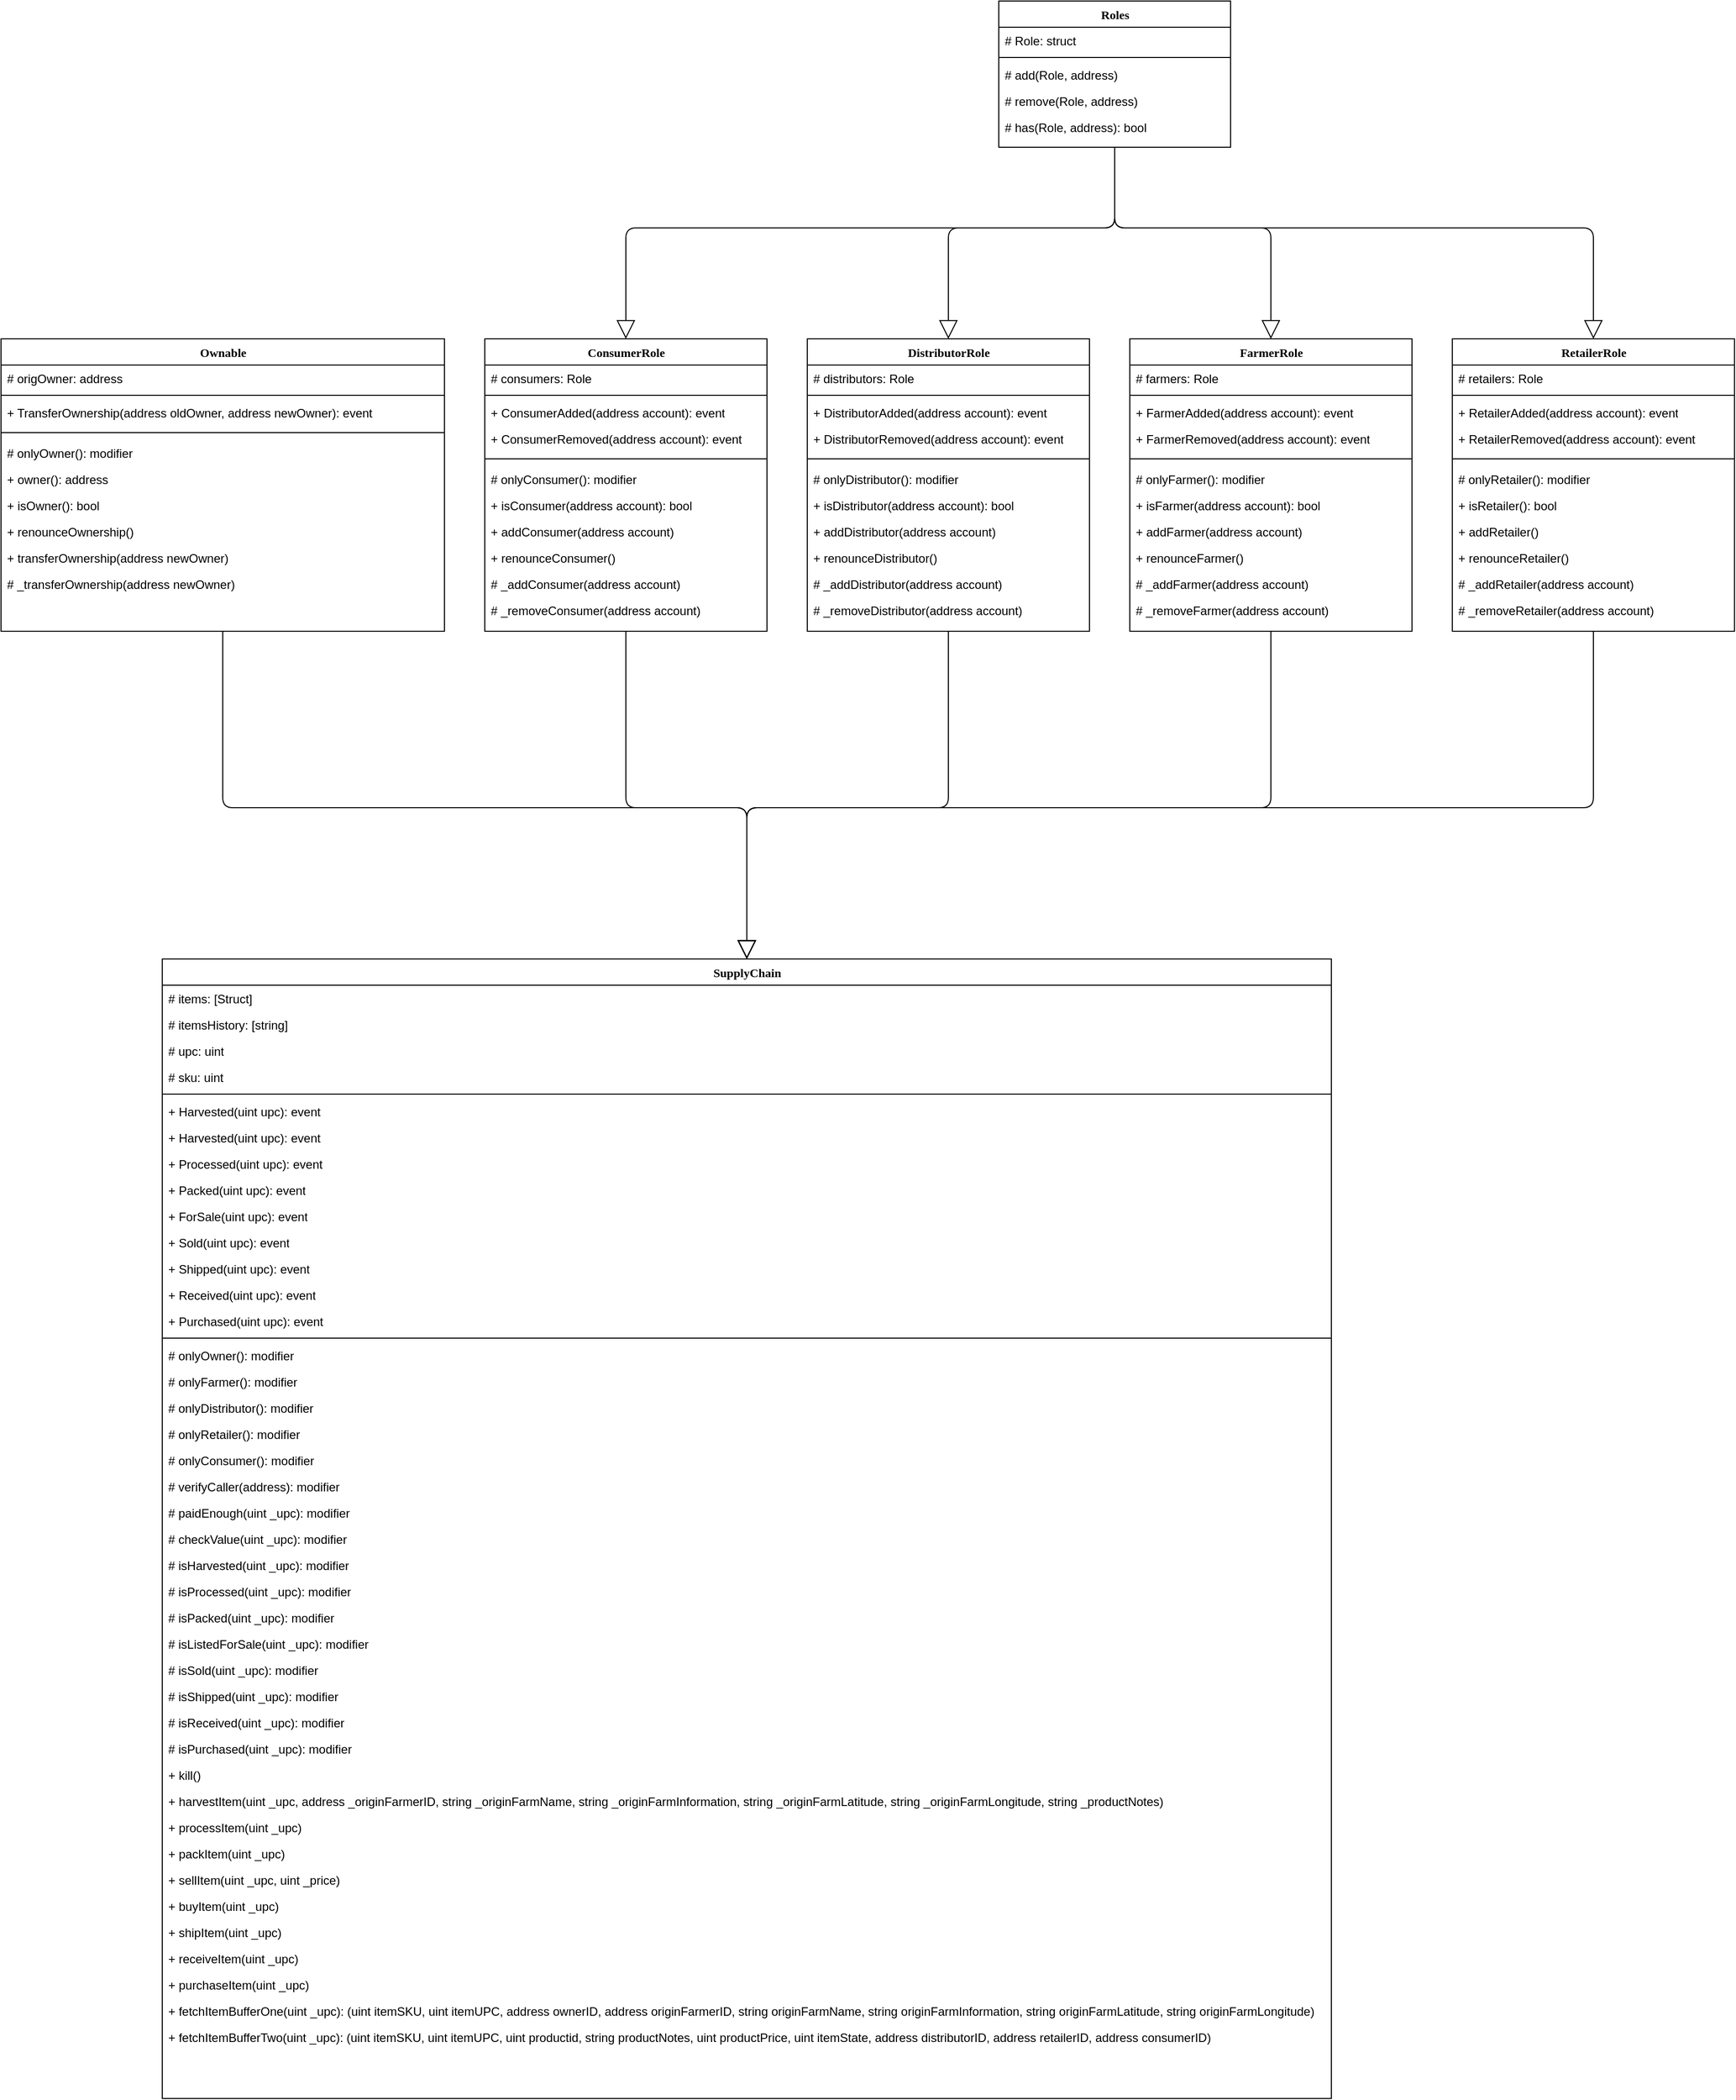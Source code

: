 <mxfile version="20.7.4" type="device"><diagram name="Page-1" id="9f46799a-70d6-7492-0946-bef42562c5a5"><mxGraphModel dx="1290" dy="1441" grid="1" gridSize="10" guides="1" tooltips="1" connect="1" arrows="1" fold="1" page="1" pageScale="1" pageWidth="1100" pageHeight="850" background="none" math="0" shadow="0"><root><mxCell id="0"/><mxCell id="1" parent="0"/><mxCell id="78961159f06e98e8-17" value="Ownable" style="swimlane;html=1;fontStyle=1;align=center;verticalAlign=top;childLayout=stackLayout;horizontal=1;startSize=26;horizontalStack=0;resizeParent=1;resizeLast=0;collapsible=1;marginBottom=0;swimlaneFillColor=#ffffff;rounded=0;shadow=0;comic=0;labelBackgroundColor=none;strokeWidth=1;fillColor=none;fontFamily=Verdana;fontSize=12" parent="1" vertex="1"><mxGeometry x="40" y="-465" width="440" height="290" as="geometry"/></mxCell><mxCell id="78961159f06e98e8-21" value="# origOwner: address" style="text;html=1;strokeColor=none;fillColor=none;align=left;verticalAlign=top;spacingLeft=4;spacingRight=4;whiteSpace=wrap;overflow=hidden;rotatable=0;points=[[0,0.5],[1,0.5]];portConstraint=eastwest;" parent="78961159f06e98e8-17" vertex="1"><mxGeometry y="26" width="440" height="26" as="geometry"/></mxCell><mxCell id="78961159f06e98e8-19" value="" style="line;html=1;strokeWidth=1;fillColor=none;align=left;verticalAlign=middle;spacingTop=-1;spacingLeft=3;spacingRight=3;rotatable=0;labelPosition=right;points=[];portConstraint=eastwest;" parent="78961159f06e98e8-17" vertex="1"><mxGeometry y="52" width="440" height="8" as="geometry"/></mxCell><mxCell id="87hag9-0chrIE-QYk-2K-9" value="+ TransferOwnership(address oldOwner, address newOwner): event" style="text;html=1;strokeColor=none;fillColor=none;align=left;verticalAlign=top;spacingLeft=4;spacingRight=4;whiteSpace=wrap;overflow=hidden;rotatable=0;points=[[0,0.5],[1,0.5]];portConstraint=eastwest;" parent="78961159f06e98e8-17" vertex="1"><mxGeometry y="60" width="440" height="26" as="geometry"/></mxCell><mxCell id="87hag9-0chrIE-QYk-2K-8" value="" style="line;html=1;strokeWidth=1;fillColor=none;align=left;verticalAlign=middle;spacingTop=-1;spacingLeft=3;spacingRight=3;rotatable=0;labelPosition=right;points=[];portConstraint=eastwest;" parent="78961159f06e98e8-17" vertex="1"><mxGeometry y="86" width="440" height="14" as="geometry"/></mxCell><mxCell id="87hag9-0chrIE-QYk-2K-7" value="# onlyOwner():&amp;nbsp;modifier" style="text;html=1;strokeColor=none;fillColor=none;align=left;verticalAlign=top;spacingLeft=4;spacingRight=4;whiteSpace=wrap;overflow=hidden;rotatable=0;points=[[0,0.5],[1,0.5]];portConstraint=eastwest;" parent="78961159f06e98e8-17" vertex="1"><mxGeometry y="100" width="440" height="26" as="geometry"/></mxCell><mxCell id="78961159f06e98e8-20" value="+ owner(): address" style="text;html=1;strokeColor=none;fillColor=none;align=left;verticalAlign=top;spacingLeft=4;spacingRight=4;whiteSpace=wrap;overflow=hidden;rotatable=0;points=[[0,0.5],[1,0.5]];portConstraint=eastwest;" parent="78961159f06e98e8-17" vertex="1"><mxGeometry y="126" width="440" height="26" as="geometry"/></mxCell><mxCell id="78961159f06e98e8-27" value="+ isOwner(): bool" style="text;html=1;strokeColor=none;fillColor=none;align=left;verticalAlign=top;spacingLeft=4;spacingRight=4;whiteSpace=wrap;overflow=hidden;rotatable=0;points=[[0,0.5],[1,0.5]];portConstraint=eastwest;" parent="78961159f06e98e8-17" vertex="1"><mxGeometry y="152" width="440" height="26" as="geometry"/></mxCell><mxCell id="opkKrpYxssbkpAQsFRLD-1" value="+ renounceOwnership()" style="text;html=1;strokeColor=none;fillColor=none;align=left;verticalAlign=top;spacingLeft=4;spacingRight=4;whiteSpace=wrap;overflow=hidden;rotatable=0;points=[[0,0.5],[1,0.5]];portConstraint=eastwest;" parent="78961159f06e98e8-17" vertex="1"><mxGeometry y="178" width="440" height="26" as="geometry"/></mxCell><mxCell id="opkKrpYxssbkpAQsFRLD-2" value="+ transferOwnership(address newOwner)" style="text;html=1;strokeColor=none;fillColor=none;align=left;verticalAlign=top;spacingLeft=4;spacingRight=4;whiteSpace=wrap;overflow=hidden;rotatable=0;points=[[0,0.5],[1,0.5]];portConstraint=eastwest;" parent="78961159f06e98e8-17" vertex="1"><mxGeometry y="204" width="440" height="26" as="geometry"/></mxCell><mxCell id="5kF5opR2sr4dVP_VzA_H-4" value="# _transferOwnership(address newOwner)" style="text;html=1;strokeColor=none;fillColor=none;align=left;verticalAlign=top;spacingLeft=4;spacingRight=4;whiteSpace=wrap;overflow=hidden;rotatable=0;points=[[0,0.5],[1,0.5]];portConstraint=eastwest;" parent="78961159f06e98e8-17" vertex="1"><mxGeometry y="230" width="440" height="26" as="geometry"/></mxCell><mxCell id="78961159f06e98e8-30" value="SupplyChain" style="swimlane;html=1;fontStyle=1;align=center;verticalAlign=top;childLayout=stackLayout;horizontal=1;startSize=26;horizontalStack=0;resizeParent=1;resizeLast=0;collapsible=1;marginBottom=0;swimlaneFillColor=#ffffff;rounded=0;shadow=0;comic=0;labelBackgroundColor=none;strokeWidth=1;fillColor=none;fontFamily=Verdana;fontSize=12" parent="1" vertex="1"><mxGeometry x="200" y="150" width="1160" height="1130" as="geometry"/></mxCell><mxCell id="78961159f06e98e8-31" value="# items: [Struct]" style="text;html=1;strokeColor=none;fillColor=none;align=left;verticalAlign=top;spacingLeft=4;spacingRight=4;whiteSpace=wrap;overflow=hidden;rotatable=0;points=[[0,0.5],[1,0.5]];portConstraint=eastwest;" parent="78961159f06e98e8-30" vertex="1"><mxGeometry y="26" width="1160" height="26" as="geometry"/></mxCell><mxCell id="78961159f06e98e8-32" value="# itemsHistory: [string]" style="text;html=1;strokeColor=none;fillColor=none;align=left;verticalAlign=top;spacingLeft=4;spacingRight=4;whiteSpace=wrap;overflow=hidden;rotatable=0;points=[[0,0.5],[1,0.5]];portConstraint=eastwest;" parent="78961159f06e98e8-30" vertex="1"><mxGeometry y="52" width="1160" height="26" as="geometry"/></mxCell><mxCell id="87hag9-0chrIE-QYk-2K-99" value="# upc: uint" style="text;html=1;strokeColor=none;fillColor=none;align=left;verticalAlign=top;spacingLeft=4;spacingRight=4;whiteSpace=wrap;overflow=hidden;rotatable=0;points=[[0,0.5],[1,0.5]];portConstraint=eastwest;" parent="78961159f06e98e8-30" vertex="1"><mxGeometry y="78" width="1160" height="26" as="geometry"/></mxCell><mxCell id="87hag9-0chrIE-QYk-2K-101" value="# sku: uint" style="text;html=1;strokeColor=none;fillColor=none;align=left;verticalAlign=top;spacingLeft=4;spacingRight=4;whiteSpace=wrap;overflow=hidden;rotatable=0;points=[[0,0.5],[1,0.5]];portConstraint=eastwest;" parent="78961159f06e98e8-30" vertex="1"><mxGeometry y="104" width="1160" height="26" as="geometry"/></mxCell><mxCell id="78961159f06e98e8-38" value="" style="line;html=1;strokeWidth=1;fillColor=none;align=left;verticalAlign=middle;spacingTop=-1;spacingLeft=3;spacingRight=3;rotatable=0;labelPosition=right;points=[];portConstraint=eastwest;" parent="78961159f06e98e8-30" vertex="1"><mxGeometry y="130" width="1160" height="8" as="geometry"/></mxCell><mxCell id="87hag9-0chrIE-QYk-2K-100" value="+ Harvested(uint upc): event" style="text;html=1;strokeColor=none;fillColor=none;align=left;verticalAlign=top;spacingLeft=4;spacingRight=4;whiteSpace=wrap;overflow=hidden;rotatable=0;points=[[0,0.5],[1,0.5]];portConstraint=eastwest;" parent="78961159f06e98e8-30" vertex="1"><mxGeometry y="138" width="1160" height="26" as="geometry"/></mxCell><mxCell id="87hag9-0chrIE-QYk-2K-71" value="+ Harvested(uint upc): event" style="text;html=1;strokeColor=none;fillColor=none;align=left;verticalAlign=top;spacingLeft=4;spacingRight=4;whiteSpace=wrap;overflow=hidden;rotatable=0;points=[[0,0.5],[1,0.5]];portConstraint=eastwest;" parent="78961159f06e98e8-30" vertex="1"><mxGeometry y="164" width="1160" height="26" as="geometry"/></mxCell><mxCell id="87hag9-0chrIE-QYk-2K-72" value="+ Processed(uint upc): event" style="text;html=1;strokeColor=none;fillColor=none;align=left;verticalAlign=top;spacingLeft=4;spacingRight=4;whiteSpace=wrap;overflow=hidden;rotatable=0;points=[[0,0.5],[1,0.5]];portConstraint=eastwest;" parent="78961159f06e98e8-30" vertex="1"><mxGeometry y="190" width="1160" height="26" as="geometry"/></mxCell><mxCell id="87hag9-0chrIE-QYk-2K-73" value="+ Packed(uint upc): event" style="text;html=1;strokeColor=none;fillColor=none;align=left;verticalAlign=top;spacingLeft=4;spacingRight=4;whiteSpace=wrap;overflow=hidden;rotatable=0;points=[[0,0.5],[1,0.5]];portConstraint=eastwest;" parent="78961159f06e98e8-30" vertex="1"><mxGeometry y="216" width="1160" height="26" as="geometry"/></mxCell><mxCell id="87hag9-0chrIE-QYk-2K-74" value="+ ForSale(uint upc): event" style="text;html=1;strokeColor=none;fillColor=none;align=left;verticalAlign=top;spacingLeft=4;spacingRight=4;whiteSpace=wrap;overflow=hidden;rotatable=0;points=[[0,0.5],[1,0.5]];portConstraint=eastwest;" parent="78961159f06e98e8-30" vertex="1"><mxGeometry y="242" width="1160" height="26" as="geometry"/></mxCell><mxCell id="87hag9-0chrIE-QYk-2K-75" value="+ Sold(uint upc): event" style="text;html=1;strokeColor=none;fillColor=none;align=left;verticalAlign=top;spacingLeft=4;spacingRight=4;whiteSpace=wrap;overflow=hidden;rotatable=0;points=[[0,0.5],[1,0.5]];portConstraint=eastwest;" parent="78961159f06e98e8-30" vertex="1"><mxGeometry y="268" width="1160" height="26" as="geometry"/></mxCell><mxCell id="87hag9-0chrIE-QYk-2K-76" value="+ Shipped(uint upc): event" style="text;html=1;strokeColor=none;fillColor=none;align=left;verticalAlign=top;spacingLeft=4;spacingRight=4;whiteSpace=wrap;overflow=hidden;rotatable=0;points=[[0,0.5],[1,0.5]];portConstraint=eastwest;" parent="78961159f06e98e8-30" vertex="1"><mxGeometry y="294" width="1160" height="26" as="geometry"/></mxCell><mxCell id="87hag9-0chrIE-QYk-2K-77" value="+ Received(uint upc): event" style="text;html=1;strokeColor=none;fillColor=none;align=left;verticalAlign=top;spacingLeft=4;spacingRight=4;whiteSpace=wrap;overflow=hidden;rotatable=0;points=[[0,0.5],[1,0.5]];portConstraint=eastwest;" parent="78961159f06e98e8-30" vertex="1"><mxGeometry y="320" width="1160" height="26" as="geometry"/></mxCell><mxCell id="87hag9-0chrIE-QYk-2K-78" value="+ Purchased(uint upc): event" style="text;html=1;strokeColor=none;fillColor=none;align=left;verticalAlign=top;spacingLeft=4;spacingRight=4;whiteSpace=wrap;overflow=hidden;rotatable=0;points=[[0,0.5],[1,0.5]];portConstraint=eastwest;" parent="78961159f06e98e8-30" vertex="1"><mxGeometry y="346" width="1160" height="26" as="geometry"/></mxCell><mxCell id="87hag9-0chrIE-QYk-2K-70" value="" style="line;html=1;strokeWidth=1;fillColor=none;align=left;verticalAlign=middle;spacingTop=-1;spacingLeft=3;spacingRight=3;rotatable=0;labelPosition=right;points=[];portConstraint=eastwest;" parent="78961159f06e98e8-30" vertex="1"><mxGeometry y="372" width="1160" height="8" as="geometry"/></mxCell><mxCell id="87hag9-0chrIE-QYk-2K-79" value="# onlyOwner():&amp;nbsp;modifier" style="text;html=1;strokeColor=none;fillColor=none;align=left;verticalAlign=top;spacingLeft=4;spacingRight=4;whiteSpace=wrap;overflow=hidden;rotatable=0;points=[[0,0.5],[1,0.5]];portConstraint=eastwest;" parent="78961159f06e98e8-30" vertex="1"><mxGeometry y="380" width="1160" height="26" as="geometry"/></mxCell><mxCell id="87hag9-0chrIE-QYk-2K-80" value="# onlyFarmer():&amp;nbsp;modifier" style="text;html=1;strokeColor=none;fillColor=none;align=left;verticalAlign=top;spacingLeft=4;spacingRight=4;whiteSpace=wrap;overflow=hidden;rotatable=0;points=[[0,0.5],[1,0.5]];portConstraint=eastwest;" parent="78961159f06e98e8-30" vertex="1"><mxGeometry y="406" width="1160" height="26" as="geometry"/></mxCell><mxCell id="87hag9-0chrIE-QYk-2K-81" value="# onlyDistributor():&amp;nbsp;modifier" style="text;html=1;strokeColor=none;fillColor=none;align=left;verticalAlign=top;spacingLeft=4;spacingRight=4;whiteSpace=wrap;overflow=hidden;rotatable=0;points=[[0,0.5],[1,0.5]];portConstraint=eastwest;" parent="78961159f06e98e8-30" vertex="1"><mxGeometry y="432" width="1160" height="26" as="geometry"/></mxCell><mxCell id="87hag9-0chrIE-QYk-2K-82" value="# onlyRetailer():&amp;nbsp;modifier" style="text;html=1;strokeColor=none;fillColor=none;align=left;verticalAlign=top;spacingLeft=4;spacingRight=4;whiteSpace=wrap;overflow=hidden;rotatable=0;points=[[0,0.5],[1,0.5]];portConstraint=eastwest;" parent="78961159f06e98e8-30" vertex="1"><mxGeometry y="458" width="1160" height="26" as="geometry"/></mxCell><mxCell id="87hag9-0chrIE-QYk-2K-83" value="# onlyConsumer():&amp;nbsp;modifier" style="text;html=1;strokeColor=none;fillColor=none;align=left;verticalAlign=top;spacingLeft=4;spacingRight=4;whiteSpace=wrap;overflow=hidden;rotatable=0;points=[[0,0.5],[1,0.5]];portConstraint=eastwest;" parent="78961159f06e98e8-30" vertex="1"><mxGeometry y="484" width="1160" height="26" as="geometry"/></mxCell><mxCell id="87hag9-0chrIE-QYk-2K-84" value="# verifyCaller(address):&amp;nbsp;modifier" style="text;html=1;strokeColor=none;fillColor=none;align=left;verticalAlign=top;spacingLeft=4;spacingRight=4;whiteSpace=wrap;overflow=hidden;rotatable=0;points=[[0,0.5],[1,0.5]];portConstraint=eastwest;" parent="78961159f06e98e8-30" vertex="1"><mxGeometry y="510" width="1160" height="26" as="geometry"/></mxCell><mxCell id="87hag9-0chrIE-QYk-2K-85" value="# paidEnough(uint _upc):&amp;nbsp;modifier" style="text;html=1;strokeColor=none;fillColor=none;align=left;verticalAlign=top;spacingLeft=4;spacingRight=4;whiteSpace=wrap;overflow=hidden;rotatable=0;points=[[0,0.5],[1,0.5]];portConstraint=eastwest;" parent="78961159f06e98e8-30" vertex="1"><mxGeometry y="536" width="1160" height="26" as="geometry"/></mxCell><mxCell id="87hag9-0chrIE-QYk-2K-86" value="# checkValue(uint _upc):&amp;nbsp;modifier" style="text;html=1;strokeColor=none;fillColor=none;align=left;verticalAlign=top;spacingLeft=4;spacingRight=4;whiteSpace=wrap;overflow=hidden;rotatable=0;points=[[0,0.5],[1,0.5]];portConstraint=eastwest;" parent="78961159f06e98e8-30" vertex="1"><mxGeometry y="562" width="1160" height="26" as="geometry"/></mxCell><mxCell id="87hag9-0chrIE-QYk-2K-87" value="# isHarvested(uint _upc):&amp;nbsp;modifier" style="text;html=1;strokeColor=none;fillColor=none;align=left;verticalAlign=top;spacingLeft=4;spacingRight=4;whiteSpace=wrap;overflow=hidden;rotatable=0;points=[[0,0.5],[1,0.5]];portConstraint=eastwest;" parent="78961159f06e98e8-30" vertex="1"><mxGeometry y="588" width="1160" height="26" as="geometry"/></mxCell><mxCell id="87hag9-0chrIE-QYk-2K-88" value="# isProcessed(uint _upc):&amp;nbsp;modifier" style="text;html=1;strokeColor=none;fillColor=none;align=left;verticalAlign=top;spacingLeft=4;spacingRight=4;whiteSpace=wrap;overflow=hidden;rotatable=0;points=[[0,0.5],[1,0.5]];portConstraint=eastwest;" parent="78961159f06e98e8-30" vertex="1"><mxGeometry y="614" width="1160" height="26" as="geometry"/></mxCell><mxCell id="87hag9-0chrIE-QYk-2K-89" value="# isPacked(uint _upc):&amp;nbsp;modifier" style="text;html=1;strokeColor=none;fillColor=none;align=left;verticalAlign=top;spacingLeft=4;spacingRight=4;whiteSpace=wrap;overflow=hidden;rotatable=0;points=[[0,0.5],[1,0.5]];portConstraint=eastwest;" parent="78961159f06e98e8-30" vertex="1"><mxGeometry y="640" width="1160" height="26" as="geometry"/></mxCell><mxCell id="87hag9-0chrIE-QYk-2K-90" value="# isListedForSale(uint _upc):&amp;nbsp;modifier" style="text;html=1;strokeColor=none;fillColor=none;align=left;verticalAlign=top;spacingLeft=4;spacingRight=4;whiteSpace=wrap;overflow=hidden;rotatable=0;points=[[0,0.5],[1,0.5]];portConstraint=eastwest;" parent="78961159f06e98e8-30" vertex="1"><mxGeometry y="666" width="1160" height="26" as="geometry"/></mxCell><mxCell id="87hag9-0chrIE-QYk-2K-92" value="# isSold(uint _upc):&amp;nbsp;modifier" style="text;html=1;strokeColor=none;fillColor=none;align=left;verticalAlign=top;spacingLeft=4;spacingRight=4;whiteSpace=wrap;overflow=hidden;rotatable=0;points=[[0,0.5],[1,0.5]];portConstraint=eastwest;" parent="78961159f06e98e8-30" vertex="1"><mxGeometry y="692" width="1160" height="26" as="geometry"/></mxCell><mxCell id="87hag9-0chrIE-QYk-2K-93" value="# isShipped(uint _upc):&amp;nbsp;modifier" style="text;html=1;strokeColor=none;fillColor=none;align=left;verticalAlign=top;spacingLeft=4;spacingRight=4;whiteSpace=wrap;overflow=hidden;rotatable=0;points=[[0,0.5],[1,0.5]];portConstraint=eastwest;" parent="78961159f06e98e8-30" vertex="1"><mxGeometry y="718" width="1160" height="26" as="geometry"/></mxCell><mxCell id="87hag9-0chrIE-QYk-2K-94" value="# isReceived(uint _upc):&amp;nbsp;modifier" style="text;html=1;strokeColor=none;fillColor=none;align=left;verticalAlign=top;spacingLeft=4;spacingRight=4;whiteSpace=wrap;overflow=hidden;rotatable=0;points=[[0,0.5],[1,0.5]];portConstraint=eastwest;" parent="78961159f06e98e8-30" vertex="1"><mxGeometry y="744" width="1160" height="26" as="geometry"/></mxCell><mxCell id="87hag9-0chrIE-QYk-2K-95" value="# isPurchased(uint _upc):&amp;nbsp;modifier" style="text;html=1;strokeColor=none;fillColor=none;align=left;verticalAlign=top;spacingLeft=4;spacingRight=4;whiteSpace=wrap;overflow=hidden;rotatable=0;points=[[0,0.5],[1,0.5]];portConstraint=eastwest;" parent="78961159f06e98e8-30" vertex="1"><mxGeometry y="770" width="1160" height="26" as="geometry"/></mxCell><mxCell id="87hag9-0chrIE-QYk-2K-96" value="+ kill()" style="text;html=1;strokeColor=none;fillColor=none;align=left;verticalAlign=top;spacingLeft=4;spacingRight=4;whiteSpace=wrap;overflow=hidden;rotatable=0;points=[[0,0.5],[1,0.5]];portConstraint=eastwest;" parent="78961159f06e98e8-30" vertex="1"><mxGeometry y="796" width="1160" height="26" as="geometry"/></mxCell><mxCell id="78961159f06e98e8-39" value="+ harvestItem(uint _upc, address _originFarmerID, string _originFarmName, string _originFarmInformation, string _originFarmLatitude, string _originFarmLongitude, string _productNotes)" style="text;html=1;strokeColor=none;fillColor=none;align=left;verticalAlign=top;spacingLeft=4;spacingRight=4;whiteSpace=wrap;overflow=hidden;rotatable=0;points=[[0,0.5],[1,0.5]];portConstraint=eastwest;" parent="78961159f06e98e8-30" vertex="1"><mxGeometry y="822" width="1160" height="26" as="geometry"/></mxCell><mxCell id="78961159f06e98e8-40" value="+ processItem(uint _upc)" style="text;html=1;strokeColor=none;fillColor=none;align=left;verticalAlign=top;spacingLeft=4;spacingRight=4;whiteSpace=wrap;overflow=hidden;rotatable=0;points=[[0,0.5],[1,0.5]];portConstraint=eastwest;" parent="78961159f06e98e8-30" vertex="1"><mxGeometry y="848" width="1160" height="26" as="geometry"/></mxCell><mxCell id="78961159f06e98e8-42" value="+ packItem(uint _upc)" style="text;html=1;strokeColor=none;fillColor=none;align=left;verticalAlign=top;spacingLeft=4;spacingRight=4;whiteSpace=wrap;overflow=hidden;rotatable=0;points=[[0,0.5],[1,0.5]];portConstraint=eastwest;" parent="78961159f06e98e8-30" vertex="1"><mxGeometry y="874" width="1160" height="26" as="geometry"/></mxCell><mxCell id="opkKrpYxssbkpAQsFRLD-6" value="+ sellItem(uint _upc, uint _price)" style="text;html=1;strokeColor=none;fillColor=none;align=left;verticalAlign=top;spacingLeft=4;spacingRight=4;whiteSpace=wrap;overflow=hidden;rotatable=0;points=[[0,0.5],[1,0.5]];portConstraint=eastwest;" parent="78961159f06e98e8-30" vertex="1"><mxGeometry y="900" width="1160" height="26" as="geometry"/></mxCell><mxCell id="opkKrpYxssbkpAQsFRLD-7" value="+ buyItem(uint _upc)" style="text;html=1;strokeColor=none;fillColor=none;align=left;verticalAlign=top;spacingLeft=4;spacingRight=4;whiteSpace=wrap;overflow=hidden;rotatable=0;points=[[0,0.5],[1,0.5]];portConstraint=eastwest;" parent="78961159f06e98e8-30" vertex="1"><mxGeometry y="926" width="1160" height="26" as="geometry"/></mxCell><mxCell id="opkKrpYxssbkpAQsFRLD-8" value="+ shipItem(uint _upc)" style="text;html=1;strokeColor=none;fillColor=none;align=left;verticalAlign=top;spacingLeft=4;spacingRight=4;whiteSpace=wrap;overflow=hidden;rotatable=0;points=[[0,0.5],[1,0.5]];portConstraint=eastwest;" parent="78961159f06e98e8-30" vertex="1"><mxGeometry y="952" width="1160" height="26" as="geometry"/></mxCell><mxCell id="opkKrpYxssbkpAQsFRLD-9" value="+ receiveItem(uint _upc)" style="text;html=1;strokeColor=none;fillColor=none;align=left;verticalAlign=top;spacingLeft=4;spacingRight=4;whiteSpace=wrap;overflow=hidden;rotatable=0;points=[[0,0.5],[1,0.5]];portConstraint=eastwest;" parent="78961159f06e98e8-30" vertex="1"><mxGeometry y="978" width="1160" height="26" as="geometry"/></mxCell><mxCell id="opkKrpYxssbkpAQsFRLD-10" value="+ purchaseItem(uint _upc)" style="text;html=1;strokeColor=none;fillColor=none;align=left;verticalAlign=top;spacingLeft=4;spacingRight=4;whiteSpace=wrap;overflow=hidden;rotatable=0;points=[[0,0.5],[1,0.5]];portConstraint=eastwest;" parent="78961159f06e98e8-30" vertex="1"><mxGeometry y="1004" width="1160" height="26" as="geometry"/></mxCell><mxCell id="87hag9-0chrIE-QYk-2K-97" value="+ fetchItemBufferOne(uint _upc): (uint itemSKU, uint itemUPC, address ownerID, address originFarmerID, string originFarmName, string originFarmInformation, string originFarmLatitude, string originFarmLongitude)&amp;nbsp;" style="text;html=1;strokeColor=none;fillColor=none;align=left;verticalAlign=top;spacingLeft=4;spacingRight=4;whiteSpace=wrap;overflow=hidden;rotatable=0;points=[[0,0.5],[1,0.5]];portConstraint=eastwest;" parent="78961159f06e98e8-30" vertex="1"><mxGeometry y="1030" width="1160" height="26" as="geometry"/></mxCell><mxCell id="87hag9-0chrIE-QYk-2K-98" value="+ fetchItemBufferTwo(uint _upc): (uint itemSKU, uint itemUPC, uint productid, string productNotes, uint productPrice, uint itemState, address distributorID, address retailerID, address consumerID)&amp;nbsp;" style="text;html=1;strokeColor=none;fillColor=none;align=left;verticalAlign=top;spacingLeft=4;spacingRight=4;whiteSpace=wrap;overflow=hidden;rotatable=0;points=[[0,0.5],[1,0.5]];portConstraint=eastwest;" parent="78961159f06e98e8-30" vertex="1"><mxGeometry y="1056" width="1160" height="26" as="geometry"/></mxCell><mxCell id="78961159f06e98e8-126" style="edgeStyle=orthogonalEdgeStyle;html=1;labelBackgroundColor=none;startFill=0;startSize=8;endArrow=block;endFill=0;endSize=16;fontFamily=Verdana;fontSize=12;exitX=0.5;exitY=1;exitDx=0;exitDy=0;entryX=0.5;entryY=0;entryDx=0;entryDy=0;" parent="1" source="78961159f06e98e8-17" target="78961159f06e98e8-30" edge="1"><mxGeometry relative="1" as="geometry"><Array as="points"><mxPoint x="260"/><mxPoint x="780"/></Array><mxPoint x="75" y="-85" as="sourcePoint"/><mxPoint x="225" y="135" as="targetPoint"/></mxGeometry></mxCell><mxCell id="hfbyzf1rPQT4oOPfMaRe-32" value="Roles" style="swimlane;html=1;fontStyle=1;align=center;verticalAlign=top;childLayout=stackLayout;horizontal=1;startSize=26;horizontalStack=0;resizeParent=1;resizeLast=0;collapsible=1;marginBottom=0;swimlaneFillColor=#ffffff;rounded=0;shadow=0;comic=0;labelBackgroundColor=none;strokeWidth=1;fillColor=none;fontFamily=Verdana;fontSize=12" parent="1" vertex="1"><mxGeometry x="1030" y="-800" width="230" height="145" as="geometry"/></mxCell><mxCell id="hfbyzf1rPQT4oOPfMaRe-33" value="# Role: struct" style="text;html=1;strokeColor=none;fillColor=none;align=left;verticalAlign=top;spacingLeft=4;spacingRight=4;whiteSpace=wrap;overflow=hidden;rotatable=0;points=[[0,0.5],[1,0.5]];portConstraint=eastwest;" parent="hfbyzf1rPQT4oOPfMaRe-32" vertex="1"><mxGeometry y="26" width="230" height="26" as="geometry"/></mxCell><mxCell id="hfbyzf1rPQT4oOPfMaRe-34" value="" style="line;html=1;strokeWidth=1;fillColor=none;align=left;verticalAlign=middle;spacingTop=-1;spacingLeft=3;spacingRight=3;rotatable=0;labelPosition=right;points=[];portConstraint=eastwest;" parent="hfbyzf1rPQT4oOPfMaRe-32" vertex="1"><mxGeometry y="52" width="230" height="8" as="geometry"/></mxCell><mxCell id="hfbyzf1rPQT4oOPfMaRe-35" value="# add(Role, address&lt;span style=&quot;background-color: initial;&quot;&gt;)&lt;/span&gt;" style="text;html=1;strokeColor=none;fillColor=none;align=left;verticalAlign=top;spacingLeft=4;spacingRight=4;whiteSpace=wrap;overflow=hidden;rotatable=0;points=[[0,0.5],[1,0.5]];portConstraint=eastwest;" parent="hfbyzf1rPQT4oOPfMaRe-32" vertex="1"><mxGeometry y="60" width="230" height="26" as="geometry"/></mxCell><mxCell id="hfbyzf1rPQT4oOPfMaRe-36" value="# remove(Role, address)" style="text;html=1;strokeColor=none;fillColor=none;align=left;verticalAlign=top;spacingLeft=4;spacingRight=4;whiteSpace=wrap;overflow=hidden;rotatable=0;points=[[0,0.5],[1,0.5]];portConstraint=eastwest;" parent="hfbyzf1rPQT4oOPfMaRe-32" vertex="1"><mxGeometry y="86" width="230" height="26" as="geometry"/></mxCell><mxCell id="hfbyzf1rPQT4oOPfMaRe-37" value="# has(Role, address): bool" style="text;html=1;strokeColor=none;fillColor=none;align=left;verticalAlign=top;spacingLeft=4;spacingRight=4;whiteSpace=wrap;overflow=hidden;rotatable=0;points=[[0,0.5],[1,0.5]];portConstraint=eastwest;" parent="hfbyzf1rPQT4oOPfMaRe-32" vertex="1"><mxGeometry y="112" width="230" height="26" as="geometry"/></mxCell><mxCell id="87hag9-0chrIE-QYk-2K-12" value="ConsumerRole" style="swimlane;html=1;fontStyle=1;align=center;verticalAlign=top;childLayout=stackLayout;horizontal=1;startSize=26;horizontalStack=0;resizeParent=1;resizeLast=0;collapsible=1;marginBottom=0;swimlaneFillColor=#ffffff;rounded=0;shadow=0;comic=0;labelBackgroundColor=none;strokeWidth=1;fillColor=none;fontFamily=Verdana;fontSize=12" parent="1" vertex="1"><mxGeometry x="520" y="-465" width="280" height="290" as="geometry"/></mxCell><mxCell id="87hag9-0chrIE-QYk-2K-13" value="# consumers: Role" style="text;html=1;strokeColor=none;fillColor=none;align=left;verticalAlign=top;spacingLeft=4;spacingRight=4;whiteSpace=wrap;overflow=hidden;rotatable=0;points=[[0,0.5],[1,0.5]];portConstraint=eastwest;" parent="87hag9-0chrIE-QYk-2K-12" vertex="1"><mxGeometry y="26" width="280" height="26" as="geometry"/></mxCell><mxCell id="87hag9-0chrIE-QYk-2K-14" value="" style="line;html=1;strokeWidth=1;fillColor=none;align=left;verticalAlign=middle;spacingTop=-1;spacingLeft=3;spacingRight=3;rotatable=0;labelPosition=right;points=[];portConstraint=eastwest;" parent="87hag9-0chrIE-QYk-2K-12" vertex="1"><mxGeometry y="52" width="280" height="8" as="geometry"/></mxCell><mxCell id="87hag9-0chrIE-QYk-2K-15" value="+ ConsumerAdded(address account): event" style="text;html=1;strokeColor=none;fillColor=none;align=left;verticalAlign=top;spacingLeft=4;spacingRight=4;whiteSpace=wrap;overflow=hidden;rotatable=0;points=[[0,0.5],[1,0.5]];portConstraint=eastwest;" parent="87hag9-0chrIE-QYk-2K-12" vertex="1"><mxGeometry y="60" width="280" height="26" as="geometry"/></mxCell><mxCell id="87hag9-0chrIE-QYk-2K-23" value="+ ConsumerRemoved(address account): event" style="text;html=1;strokeColor=none;fillColor=none;align=left;verticalAlign=top;spacingLeft=4;spacingRight=4;whiteSpace=wrap;overflow=hidden;rotatable=0;points=[[0,0.5],[1,0.5]];portConstraint=eastwest;" parent="87hag9-0chrIE-QYk-2K-12" vertex="1"><mxGeometry y="86" width="280" height="26" as="geometry"/></mxCell><mxCell id="87hag9-0chrIE-QYk-2K-16" value="" style="line;html=1;strokeWidth=1;fillColor=none;align=left;verticalAlign=middle;spacingTop=-1;spacingLeft=3;spacingRight=3;rotatable=0;labelPosition=right;points=[];portConstraint=eastwest;" parent="87hag9-0chrIE-QYk-2K-12" vertex="1"><mxGeometry y="112" width="280" height="14" as="geometry"/></mxCell><mxCell id="87hag9-0chrIE-QYk-2K-18" value="# onlyConsumer():&amp;nbsp;modifier" style="text;html=1;strokeColor=none;fillColor=none;align=left;verticalAlign=top;spacingLeft=4;spacingRight=4;whiteSpace=wrap;overflow=hidden;rotatable=0;points=[[0,0.5],[1,0.5]];portConstraint=eastwest;" parent="87hag9-0chrIE-QYk-2K-12" vertex="1"><mxGeometry y="126" width="280" height="26" as="geometry"/></mxCell><mxCell id="87hag9-0chrIE-QYk-2K-19" value="+ isConsumer(address account): bool" style="text;html=1;strokeColor=none;fillColor=none;align=left;verticalAlign=top;spacingLeft=4;spacingRight=4;whiteSpace=wrap;overflow=hidden;rotatable=0;points=[[0,0.5],[1,0.5]];portConstraint=eastwest;" parent="87hag9-0chrIE-QYk-2K-12" vertex="1"><mxGeometry y="152" width="280" height="26" as="geometry"/></mxCell><mxCell id="87hag9-0chrIE-QYk-2K-17" value="+ addConsumer(address account)" style="text;html=1;strokeColor=none;fillColor=none;align=left;verticalAlign=top;spacingLeft=4;spacingRight=4;whiteSpace=wrap;overflow=hidden;rotatable=0;points=[[0,0.5],[1,0.5]];portConstraint=eastwest;" parent="87hag9-0chrIE-QYk-2K-12" vertex="1"><mxGeometry y="178" width="280" height="26" as="geometry"/></mxCell><mxCell id="87hag9-0chrIE-QYk-2K-25" value="+ renounceConsumer()" style="text;html=1;strokeColor=none;fillColor=none;align=left;verticalAlign=top;spacingLeft=4;spacingRight=4;whiteSpace=wrap;overflow=hidden;rotatable=0;points=[[0,0.5],[1,0.5]];portConstraint=eastwest;" parent="87hag9-0chrIE-QYk-2K-12" vertex="1"><mxGeometry y="204" width="280" height="26" as="geometry"/></mxCell><mxCell id="87hag9-0chrIE-QYk-2K-22" value="# _addConsumer(address account)" style="text;html=1;strokeColor=none;fillColor=none;align=left;verticalAlign=top;spacingLeft=4;spacingRight=4;whiteSpace=wrap;overflow=hidden;rotatable=0;points=[[0,0.5],[1,0.5]];portConstraint=eastwest;" parent="87hag9-0chrIE-QYk-2K-12" vertex="1"><mxGeometry y="230" width="280" height="26" as="geometry"/></mxCell><mxCell id="87hag9-0chrIE-QYk-2K-24" value="# _removeConsumer(address account)" style="text;html=1;strokeColor=none;fillColor=none;align=left;verticalAlign=top;spacingLeft=4;spacingRight=4;whiteSpace=wrap;overflow=hidden;rotatable=0;points=[[0,0.5],[1,0.5]];portConstraint=eastwest;" parent="87hag9-0chrIE-QYk-2K-12" vertex="1"><mxGeometry y="256" width="280" height="26" as="geometry"/></mxCell><mxCell id="87hag9-0chrIE-QYk-2K-26" value="DistributorRole" style="swimlane;html=1;fontStyle=1;align=center;verticalAlign=top;childLayout=stackLayout;horizontal=1;startSize=26;horizontalStack=0;resizeParent=1;resizeLast=0;collapsible=1;marginBottom=0;swimlaneFillColor=#ffffff;rounded=0;shadow=0;comic=0;labelBackgroundColor=none;strokeWidth=1;fillColor=none;fontFamily=Verdana;fontSize=12" parent="1" vertex="1"><mxGeometry x="840" y="-465" width="280" height="290" as="geometry"/></mxCell><mxCell id="87hag9-0chrIE-QYk-2K-27" value="# distributors: Role" style="text;html=1;strokeColor=none;fillColor=none;align=left;verticalAlign=top;spacingLeft=4;spacingRight=4;whiteSpace=wrap;overflow=hidden;rotatable=0;points=[[0,0.5],[1,0.5]];portConstraint=eastwest;" parent="87hag9-0chrIE-QYk-2K-26" vertex="1"><mxGeometry y="26" width="280" height="26" as="geometry"/></mxCell><mxCell id="87hag9-0chrIE-QYk-2K-28" value="" style="line;html=1;strokeWidth=1;fillColor=none;align=left;verticalAlign=middle;spacingTop=-1;spacingLeft=3;spacingRight=3;rotatable=0;labelPosition=right;points=[];portConstraint=eastwest;" parent="87hag9-0chrIE-QYk-2K-26" vertex="1"><mxGeometry y="52" width="280" height="8" as="geometry"/></mxCell><mxCell id="87hag9-0chrIE-QYk-2K-29" value="+ DistributorAdded(address account): event" style="text;html=1;strokeColor=none;fillColor=none;align=left;verticalAlign=top;spacingLeft=4;spacingRight=4;whiteSpace=wrap;overflow=hidden;rotatable=0;points=[[0,0.5],[1,0.5]];portConstraint=eastwest;" parent="87hag9-0chrIE-QYk-2K-26" vertex="1"><mxGeometry y="60" width="280" height="26" as="geometry"/></mxCell><mxCell id="87hag9-0chrIE-QYk-2K-30" value="+ DistributorRemoved(address account): event" style="text;html=1;strokeColor=none;fillColor=none;align=left;verticalAlign=top;spacingLeft=4;spacingRight=4;whiteSpace=wrap;overflow=hidden;rotatable=0;points=[[0,0.5],[1,0.5]];portConstraint=eastwest;" parent="87hag9-0chrIE-QYk-2K-26" vertex="1"><mxGeometry y="86" width="280" height="26" as="geometry"/></mxCell><mxCell id="87hag9-0chrIE-QYk-2K-31" value="" style="line;html=1;strokeWidth=1;fillColor=none;align=left;verticalAlign=middle;spacingTop=-1;spacingLeft=3;spacingRight=3;rotatable=0;labelPosition=right;points=[];portConstraint=eastwest;" parent="87hag9-0chrIE-QYk-2K-26" vertex="1"><mxGeometry y="112" width="280" height="14" as="geometry"/></mxCell><mxCell id="87hag9-0chrIE-QYk-2K-32" value="# onlyDistributor():&amp;nbsp;modifier" style="text;html=1;strokeColor=none;fillColor=none;align=left;verticalAlign=top;spacingLeft=4;spacingRight=4;whiteSpace=wrap;overflow=hidden;rotatable=0;points=[[0,0.5],[1,0.5]];portConstraint=eastwest;" parent="87hag9-0chrIE-QYk-2K-26" vertex="1"><mxGeometry y="126" width="280" height="26" as="geometry"/></mxCell><mxCell id="87hag9-0chrIE-QYk-2K-33" value="+ isDistributor(address account): bool" style="text;html=1;strokeColor=none;fillColor=none;align=left;verticalAlign=top;spacingLeft=4;spacingRight=4;whiteSpace=wrap;overflow=hidden;rotatable=0;points=[[0,0.5],[1,0.5]];portConstraint=eastwest;" parent="87hag9-0chrIE-QYk-2K-26" vertex="1"><mxGeometry y="152" width="280" height="26" as="geometry"/></mxCell><mxCell id="87hag9-0chrIE-QYk-2K-34" value="+ addDistributor(address account)" style="text;html=1;strokeColor=none;fillColor=none;align=left;verticalAlign=top;spacingLeft=4;spacingRight=4;whiteSpace=wrap;overflow=hidden;rotatable=0;points=[[0,0.5],[1,0.5]];portConstraint=eastwest;" parent="87hag9-0chrIE-QYk-2K-26" vertex="1"><mxGeometry y="178" width="280" height="26" as="geometry"/></mxCell><mxCell id="87hag9-0chrIE-QYk-2K-35" value="+ renounceDistributor()" style="text;html=1;strokeColor=none;fillColor=none;align=left;verticalAlign=top;spacingLeft=4;spacingRight=4;whiteSpace=wrap;overflow=hidden;rotatable=0;points=[[0,0.5],[1,0.5]];portConstraint=eastwest;" parent="87hag9-0chrIE-QYk-2K-26" vertex="1"><mxGeometry y="204" width="280" height="26" as="geometry"/></mxCell><mxCell id="87hag9-0chrIE-QYk-2K-36" value="# _addDistributor(address account)" style="text;html=1;strokeColor=none;fillColor=none;align=left;verticalAlign=top;spacingLeft=4;spacingRight=4;whiteSpace=wrap;overflow=hidden;rotatable=0;points=[[0,0.5],[1,0.5]];portConstraint=eastwest;" parent="87hag9-0chrIE-QYk-2K-26" vertex="1"><mxGeometry y="230" width="280" height="26" as="geometry"/></mxCell><mxCell id="87hag9-0chrIE-QYk-2K-37" value="# _removeDistributor(address account)" style="text;html=1;strokeColor=none;fillColor=none;align=left;verticalAlign=top;spacingLeft=4;spacingRight=4;whiteSpace=wrap;overflow=hidden;rotatable=0;points=[[0,0.5],[1,0.5]];portConstraint=eastwest;" parent="87hag9-0chrIE-QYk-2K-26" vertex="1"><mxGeometry y="256" width="280" height="26" as="geometry"/></mxCell><mxCell id="87hag9-0chrIE-QYk-2K-38" value="FarmerRole" style="swimlane;html=1;fontStyle=1;align=center;verticalAlign=top;childLayout=stackLayout;horizontal=1;startSize=26;horizontalStack=0;resizeParent=1;resizeLast=0;collapsible=1;marginBottom=0;swimlaneFillColor=#ffffff;rounded=0;shadow=0;comic=0;labelBackgroundColor=none;strokeWidth=1;fillColor=none;fontFamily=Verdana;fontSize=12" parent="1" vertex="1"><mxGeometry x="1160" y="-465" width="280" height="290" as="geometry"/></mxCell><mxCell id="87hag9-0chrIE-QYk-2K-39" value="# farmers: Role" style="text;html=1;strokeColor=none;fillColor=none;align=left;verticalAlign=top;spacingLeft=4;spacingRight=4;whiteSpace=wrap;overflow=hidden;rotatable=0;points=[[0,0.5],[1,0.5]];portConstraint=eastwest;" parent="87hag9-0chrIE-QYk-2K-38" vertex="1"><mxGeometry y="26" width="280" height="26" as="geometry"/></mxCell><mxCell id="87hag9-0chrIE-QYk-2K-40" value="" style="line;html=1;strokeWidth=1;fillColor=none;align=left;verticalAlign=middle;spacingTop=-1;spacingLeft=3;spacingRight=3;rotatable=0;labelPosition=right;points=[];portConstraint=eastwest;" parent="87hag9-0chrIE-QYk-2K-38" vertex="1"><mxGeometry y="52" width="280" height="8" as="geometry"/></mxCell><mxCell id="87hag9-0chrIE-QYk-2K-41" value="+ FarmerAdded(address account): event" style="text;html=1;strokeColor=none;fillColor=none;align=left;verticalAlign=top;spacingLeft=4;spacingRight=4;whiteSpace=wrap;overflow=hidden;rotatable=0;points=[[0,0.5],[1,0.5]];portConstraint=eastwest;" parent="87hag9-0chrIE-QYk-2K-38" vertex="1"><mxGeometry y="60" width="280" height="26" as="geometry"/></mxCell><mxCell id="87hag9-0chrIE-QYk-2K-42" value="+ FarmerRemoved(address account): event" style="text;html=1;strokeColor=none;fillColor=none;align=left;verticalAlign=top;spacingLeft=4;spacingRight=4;whiteSpace=wrap;overflow=hidden;rotatable=0;points=[[0,0.5],[1,0.5]];portConstraint=eastwest;" parent="87hag9-0chrIE-QYk-2K-38" vertex="1"><mxGeometry y="86" width="280" height="26" as="geometry"/></mxCell><mxCell id="87hag9-0chrIE-QYk-2K-43" value="" style="line;html=1;strokeWidth=1;fillColor=none;align=left;verticalAlign=middle;spacingTop=-1;spacingLeft=3;spacingRight=3;rotatable=0;labelPosition=right;points=[];portConstraint=eastwest;" parent="87hag9-0chrIE-QYk-2K-38" vertex="1"><mxGeometry y="112" width="280" height="14" as="geometry"/></mxCell><mxCell id="87hag9-0chrIE-QYk-2K-44" value="# onlyFarmer():&amp;nbsp;modifier" style="text;html=1;strokeColor=none;fillColor=none;align=left;verticalAlign=top;spacingLeft=4;spacingRight=4;whiteSpace=wrap;overflow=hidden;rotatable=0;points=[[0,0.5],[1,0.5]];portConstraint=eastwest;" parent="87hag9-0chrIE-QYk-2K-38" vertex="1"><mxGeometry y="126" width="280" height="26" as="geometry"/></mxCell><mxCell id="87hag9-0chrIE-QYk-2K-45" value="+ isFarmer(address account): bool" style="text;html=1;strokeColor=none;fillColor=none;align=left;verticalAlign=top;spacingLeft=4;spacingRight=4;whiteSpace=wrap;overflow=hidden;rotatable=0;points=[[0,0.5],[1,0.5]];portConstraint=eastwest;" parent="87hag9-0chrIE-QYk-2K-38" vertex="1"><mxGeometry y="152" width="280" height="26" as="geometry"/></mxCell><mxCell id="87hag9-0chrIE-QYk-2K-46" value="+ addFarmer(address account)" style="text;html=1;strokeColor=none;fillColor=none;align=left;verticalAlign=top;spacingLeft=4;spacingRight=4;whiteSpace=wrap;overflow=hidden;rotatable=0;points=[[0,0.5],[1,0.5]];portConstraint=eastwest;" parent="87hag9-0chrIE-QYk-2K-38" vertex="1"><mxGeometry y="178" width="280" height="26" as="geometry"/></mxCell><mxCell id="87hag9-0chrIE-QYk-2K-47" value="+ renounceFarmer()" style="text;html=1;strokeColor=none;fillColor=none;align=left;verticalAlign=top;spacingLeft=4;spacingRight=4;whiteSpace=wrap;overflow=hidden;rotatable=0;points=[[0,0.5],[1,0.5]];portConstraint=eastwest;" parent="87hag9-0chrIE-QYk-2K-38" vertex="1"><mxGeometry y="204" width="280" height="26" as="geometry"/></mxCell><mxCell id="87hag9-0chrIE-QYk-2K-48" value="# _addFarmer(address account)" style="text;html=1;strokeColor=none;fillColor=none;align=left;verticalAlign=top;spacingLeft=4;spacingRight=4;whiteSpace=wrap;overflow=hidden;rotatable=0;points=[[0,0.5],[1,0.5]];portConstraint=eastwest;" parent="87hag9-0chrIE-QYk-2K-38" vertex="1"><mxGeometry y="230" width="280" height="26" as="geometry"/></mxCell><mxCell id="87hag9-0chrIE-QYk-2K-49" value="# _removeFarmer(address account)" style="text;html=1;strokeColor=none;fillColor=none;align=left;verticalAlign=top;spacingLeft=4;spacingRight=4;whiteSpace=wrap;overflow=hidden;rotatable=0;points=[[0,0.5],[1,0.5]];portConstraint=eastwest;" parent="87hag9-0chrIE-QYk-2K-38" vertex="1"><mxGeometry y="256" width="280" height="26" as="geometry"/></mxCell><mxCell id="87hag9-0chrIE-QYk-2K-50" value="RetailerRole" style="swimlane;html=1;fontStyle=1;align=center;verticalAlign=top;childLayout=stackLayout;horizontal=1;startSize=26;horizontalStack=0;resizeParent=1;resizeLast=0;collapsible=1;marginBottom=0;swimlaneFillColor=#ffffff;rounded=0;shadow=0;comic=0;labelBackgroundColor=none;strokeWidth=1;fillColor=none;fontFamily=Verdana;fontSize=12" parent="1" vertex="1"><mxGeometry x="1480" y="-465" width="280" height="290" as="geometry"/></mxCell><mxCell id="87hag9-0chrIE-QYk-2K-51" value="# retailers: Role" style="text;html=1;strokeColor=none;fillColor=none;align=left;verticalAlign=top;spacingLeft=4;spacingRight=4;whiteSpace=wrap;overflow=hidden;rotatable=0;points=[[0,0.5],[1,0.5]];portConstraint=eastwest;" parent="87hag9-0chrIE-QYk-2K-50" vertex="1"><mxGeometry y="26" width="280" height="26" as="geometry"/></mxCell><mxCell id="87hag9-0chrIE-QYk-2K-52" value="" style="line;html=1;strokeWidth=1;fillColor=none;align=left;verticalAlign=middle;spacingTop=-1;spacingLeft=3;spacingRight=3;rotatable=0;labelPosition=right;points=[];portConstraint=eastwest;" parent="87hag9-0chrIE-QYk-2K-50" vertex="1"><mxGeometry y="52" width="280" height="8" as="geometry"/></mxCell><mxCell id="87hag9-0chrIE-QYk-2K-53" value="+ RetailerAdded(address account): event" style="text;html=1;strokeColor=none;fillColor=none;align=left;verticalAlign=top;spacingLeft=4;spacingRight=4;whiteSpace=wrap;overflow=hidden;rotatable=0;points=[[0,0.5],[1,0.5]];portConstraint=eastwest;" parent="87hag9-0chrIE-QYk-2K-50" vertex="1"><mxGeometry y="60" width="280" height="26" as="geometry"/></mxCell><mxCell id="87hag9-0chrIE-QYk-2K-54" value="+ RetailerRemoved(address account): event" style="text;html=1;strokeColor=none;fillColor=none;align=left;verticalAlign=top;spacingLeft=4;spacingRight=4;whiteSpace=wrap;overflow=hidden;rotatable=0;points=[[0,0.5],[1,0.5]];portConstraint=eastwest;" parent="87hag9-0chrIE-QYk-2K-50" vertex="1"><mxGeometry y="86" width="280" height="26" as="geometry"/></mxCell><mxCell id="87hag9-0chrIE-QYk-2K-55" value="" style="line;html=1;strokeWidth=1;fillColor=none;align=left;verticalAlign=middle;spacingTop=-1;spacingLeft=3;spacingRight=3;rotatable=0;labelPosition=right;points=[];portConstraint=eastwest;" parent="87hag9-0chrIE-QYk-2K-50" vertex="1"><mxGeometry y="112" width="280" height="14" as="geometry"/></mxCell><mxCell id="87hag9-0chrIE-QYk-2K-56" value="# onlyRetailer():&amp;nbsp;modifier" style="text;html=1;strokeColor=none;fillColor=none;align=left;verticalAlign=top;spacingLeft=4;spacingRight=4;whiteSpace=wrap;overflow=hidden;rotatable=0;points=[[0,0.5],[1,0.5]];portConstraint=eastwest;" parent="87hag9-0chrIE-QYk-2K-50" vertex="1"><mxGeometry y="126" width="280" height="26" as="geometry"/></mxCell><mxCell id="87hag9-0chrIE-QYk-2K-57" value="+ isRetailer(): bool" style="text;html=1;strokeColor=none;fillColor=none;align=left;verticalAlign=top;spacingLeft=4;spacingRight=4;whiteSpace=wrap;overflow=hidden;rotatable=0;points=[[0,0.5],[1,0.5]];portConstraint=eastwest;" parent="87hag9-0chrIE-QYk-2K-50" vertex="1"><mxGeometry y="152" width="280" height="26" as="geometry"/></mxCell><mxCell id="87hag9-0chrIE-QYk-2K-58" value="+ addRetailer()" style="text;html=1;strokeColor=none;fillColor=none;align=left;verticalAlign=top;spacingLeft=4;spacingRight=4;whiteSpace=wrap;overflow=hidden;rotatable=0;points=[[0,0.5],[1,0.5]];portConstraint=eastwest;" parent="87hag9-0chrIE-QYk-2K-50" vertex="1"><mxGeometry y="178" width="280" height="26" as="geometry"/></mxCell><mxCell id="87hag9-0chrIE-QYk-2K-59" value="+ renounceRetailer()" style="text;html=1;strokeColor=none;fillColor=none;align=left;verticalAlign=top;spacingLeft=4;spacingRight=4;whiteSpace=wrap;overflow=hidden;rotatable=0;points=[[0,0.5],[1,0.5]];portConstraint=eastwest;" parent="87hag9-0chrIE-QYk-2K-50" vertex="1"><mxGeometry y="204" width="280" height="26" as="geometry"/></mxCell><mxCell id="87hag9-0chrIE-QYk-2K-60" value="# _addRetailer(address account)" style="text;html=1;strokeColor=none;fillColor=none;align=left;verticalAlign=top;spacingLeft=4;spacingRight=4;whiteSpace=wrap;overflow=hidden;rotatable=0;points=[[0,0.5],[1,0.5]];portConstraint=eastwest;" parent="87hag9-0chrIE-QYk-2K-50" vertex="1"><mxGeometry y="230" width="280" height="26" as="geometry"/></mxCell><mxCell id="87hag9-0chrIE-QYk-2K-61" value="# _removeRetailer(address account)" style="text;html=1;strokeColor=none;fillColor=none;align=left;verticalAlign=top;spacingLeft=4;spacingRight=4;whiteSpace=wrap;overflow=hidden;rotatable=0;points=[[0,0.5],[1,0.5]];portConstraint=eastwest;" parent="87hag9-0chrIE-QYk-2K-50" vertex="1"><mxGeometry y="256" width="280" height="26" as="geometry"/></mxCell><mxCell id="87hag9-0chrIE-QYk-2K-62" style="edgeStyle=orthogonalEdgeStyle;html=1;labelBackgroundColor=none;startFill=0;startSize=8;endArrow=block;endFill=0;endSize=16;fontFamily=Verdana;fontSize=12;exitX=0.5;exitY=1;exitDx=0;exitDy=0;entryX=0.5;entryY=0;entryDx=0;entryDy=0;" parent="1" source="87hag9-0chrIE-QYk-2K-12" target="78961159f06e98e8-30" edge="1"><mxGeometry relative="1" as="geometry"><Array as="points"><mxPoint x="660"/><mxPoint x="780"/></Array><mxPoint x="190" y="-165" as="sourcePoint"/><mxPoint x="755" y="85" as="targetPoint"/></mxGeometry></mxCell><mxCell id="87hag9-0chrIE-QYk-2K-63" style="edgeStyle=orthogonalEdgeStyle;html=1;labelBackgroundColor=none;startFill=0;startSize=8;endArrow=block;endFill=0;endSize=16;fontFamily=Verdana;fontSize=12;exitX=0.5;exitY=1;exitDx=0;exitDy=0;entryX=0.5;entryY=0;entryDx=0;entryDy=0;" parent="1" source="87hag9-0chrIE-QYk-2K-26" target="78961159f06e98e8-30" edge="1"><mxGeometry relative="1" as="geometry"><Array as="points"><mxPoint x="980"/><mxPoint x="780"/></Array><mxPoint x="500" y="-165.0" as="sourcePoint"/><mxPoint x="755" y="85" as="targetPoint"/></mxGeometry></mxCell><mxCell id="87hag9-0chrIE-QYk-2K-64" style="edgeStyle=orthogonalEdgeStyle;html=1;labelBackgroundColor=none;startFill=0;startSize=8;endArrow=block;endFill=0;endSize=16;fontFamily=Verdana;fontSize=12;entryX=0.5;entryY=0;entryDx=0;entryDy=0;exitX=0.5;exitY=1;exitDx=0;exitDy=0;" parent="1" source="87hag9-0chrIE-QYk-2K-38" target="78961159f06e98e8-30" edge="1"><mxGeometry relative="1" as="geometry"><Array as="points"><mxPoint x="1300"/><mxPoint x="780"/></Array><mxPoint x="1040" y="-175" as="sourcePoint"/><mxPoint x="755" y="85" as="targetPoint"/></mxGeometry></mxCell><mxCell id="87hag9-0chrIE-QYk-2K-65" style="edgeStyle=orthogonalEdgeStyle;html=1;labelBackgroundColor=none;startFill=0;startSize=8;endArrow=block;endFill=0;endSize=16;fontFamily=Verdana;fontSize=12;entryX=0.5;entryY=0;entryDx=0;entryDy=0;exitX=0.5;exitY=1;exitDx=0;exitDy=0;" parent="1" source="87hag9-0chrIE-QYk-2K-50" target="78961159f06e98e8-30" edge="1"><mxGeometry relative="1" as="geometry"><Array as="points"><mxPoint x="1620"/><mxPoint x="780"/></Array><mxPoint x="1120" y="-165" as="sourcePoint"/><mxPoint x="755" y="85" as="targetPoint"/></mxGeometry></mxCell><mxCell id="87hag9-0chrIE-QYk-2K-66" style="edgeStyle=orthogonalEdgeStyle;html=1;labelBackgroundColor=none;startFill=0;startSize=8;endArrow=block;endFill=0;endSize=16;fontFamily=Verdana;fontSize=12;exitX=0.5;exitY=1;exitDx=0;exitDy=0;entryX=0.5;entryY=0;entryDx=0;entryDy=0;" parent="1" source="hfbyzf1rPQT4oOPfMaRe-32" target="87hag9-0chrIE-QYk-2K-12" edge="1"><mxGeometry relative="1" as="geometry"><Array as="points"><mxPoint x="1145" y="-575"/><mxPoint x="660" y="-575"/></Array><mxPoint x="550" y="-735" as="sourcePoint"/><mxPoint x="1115.0" y="-485.0" as="targetPoint"/></mxGeometry></mxCell><mxCell id="87hag9-0chrIE-QYk-2K-67" style="edgeStyle=orthogonalEdgeStyle;html=1;labelBackgroundColor=none;startFill=0;startSize=8;endArrow=block;endFill=0;endSize=16;fontFamily=Verdana;fontSize=12;exitX=0.5;exitY=1;exitDx=0;exitDy=0;entryX=0.5;entryY=0;entryDx=0;entryDy=0;" parent="1" source="hfbyzf1rPQT4oOPfMaRe-32" target="87hag9-0chrIE-QYk-2K-26" edge="1"><mxGeometry relative="1" as="geometry"><Array as="points"><mxPoint x="1145" y="-575"/><mxPoint x="980" y="-575"/></Array><mxPoint x="1585" y="-645" as="sourcePoint"/><mxPoint x="1120.0" y="-455" as="targetPoint"/></mxGeometry></mxCell><mxCell id="87hag9-0chrIE-QYk-2K-68" style="edgeStyle=orthogonalEdgeStyle;html=1;labelBackgroundColor=none;startFill=0;startSize=8;endArrow=block;endFill=0;endSize=16;fontFamily=Verdana;fontSize=12;exitX=0.5;exitY=1;exitDx=0;exitDy=0;entryX=0.5;entryY=0;entryDx=0;entryDy=0;" parent="1" source="hfbyzf1rPQT4oOPfMaRe-32" target="87hag9-0chrIE-QYk-2K-38" edge="1"><mxGeometry relative="1" as="geometry"><Array as="points"><mxPoint x="1145" y="-575"/><mxPoint x="1300" y="-575"/></Array><mxPoint x="1585" y="-645" as="sourcePoint"/><mxPoint x="1430" y="-455" as="targetPoint"/></mxGeometry></mxCell><mxCell id="87hag9-0chrIE-QYk-2K-69" style="edgeStyle=orthogonalEdgeStyle;html=1;labelBackgroundColor=none;startFill=0;startSize=8;endArrow=block;endFill=0;endSize=16;fontFamily=Verdana;fontSize=12;exitX=0.5;exitY=1;exitDx=0;exitDy=0;entryX=0.5;entryY=0;entryDx=0;entryDy=0;" parent="1" source="hfbyzf1rPQT4oOPfMaRe-32" target="87hag9-0chrIE-QYk-2K-50" edge="1"><mxGeometry relative="1" as="geometry"><Array as="points"><mxPoint x="1575" y="-575"/><mxPoint x="2040" y="-575"/></Array><mxPoint x="1585" y="-645" as="sourcePoint"/><mxPoint x="1740" y="-455" as="targetPoint"/></mxGeometry></mxCell></root></mxGraphModel></diagram></mxfile>